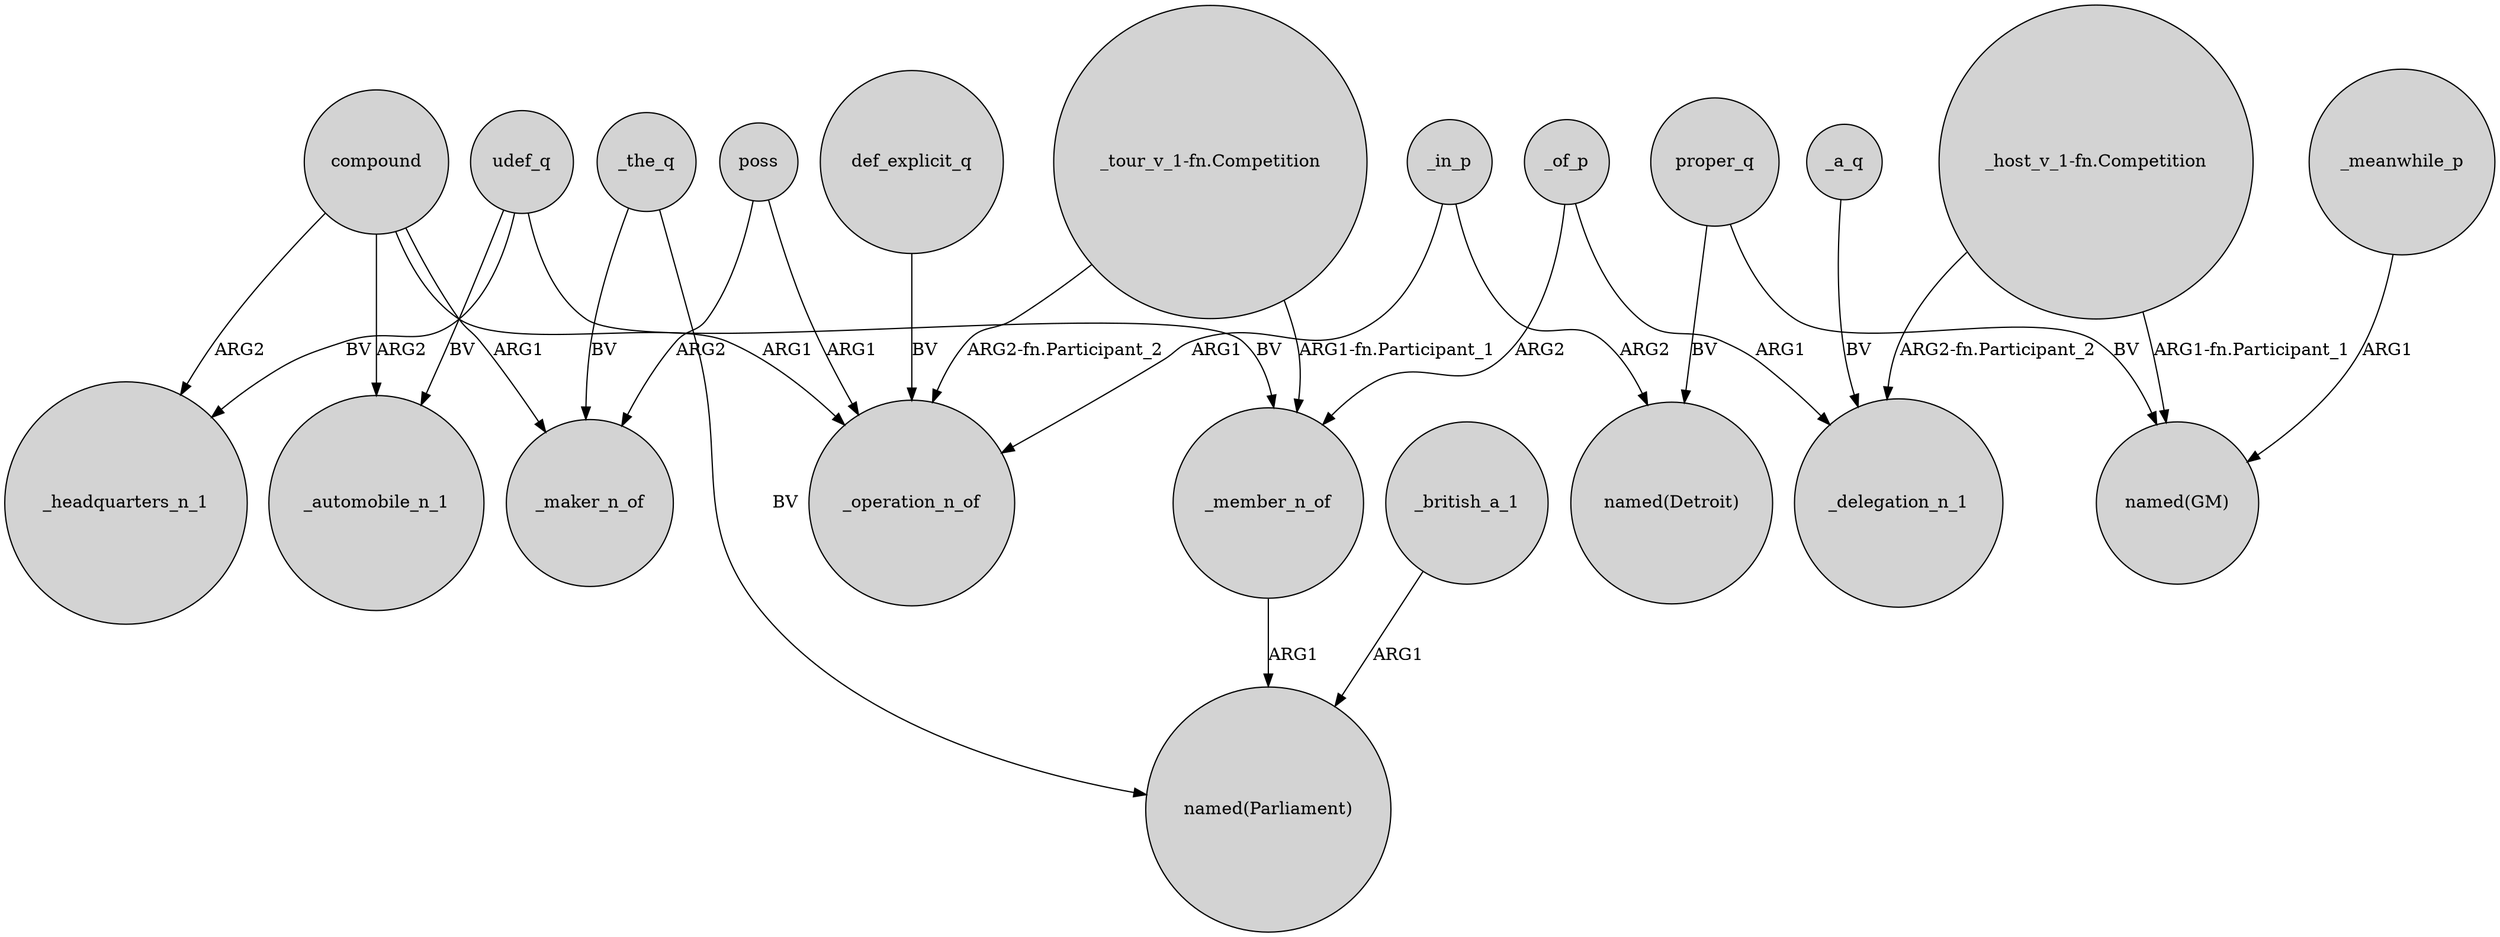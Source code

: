 digraph {
	node [shape=circle style=filled]
	"_tour_v_1-fn.Competition" -> _operation_n_of [label="ARG2-fn.Participant_2"]
	_the_q -> "named(Parliament)" [label=BV]
	udef_q -> _member_n_of [label=BV]
	compound -> _headquarters_n_1 [label=ARG2]
	poss -> _operation_n_of [label=ARG1]
	proper_q -> "named(GM)" [label=BV]
	compound -> _operation_n_of [label=ARG1]
	_of_p -> _member_n_of [label=ARG2]
	udef_q -> _automobile_n_1 [label=BV]
	_of_p -> _delegation_n_1 [label=ARG1]
	proper_q -> "named(Detroit)" [label=BV]
	_in_p -> "named(Detroit)" [label=ARG2]
	"_tour_v_1-fn.Competition" -> _member_n_of [label="ARG1-fn.Participant_1"]
	poss -> _maker_n_of [label=ARG2]
	def_explicit_q -> _operation_n_of [label=BV]
	_in_p -> _operation_n_of [label=ARG1]
	compound -> _maker_n_of [label=ARG1]
	udef_q -> _headquarters_n_1 [label=BV]
	"_host_v_1-fn.Competition" -> "named(GM)" [label="ARG1-fn.Participant_1"]
	_the_q -> _maker_n_of [label=BV]
	compound -> _automobile_n_1 [label=ARG2]
	_a_q -> _delegation_n_1 [label=BV]
	"_host_v_1-fn.Competition" -> _delegation_n_1 [label="ARG2-fn.Participant_2"]
	_member_n_of -> "named(Parliament)" [label=ARG1]
	_british_a_1 -> "named(Parliament)" [label=ARG1]
	_meanwhile_p -> "named(GM)" [label=ARG1]
}
